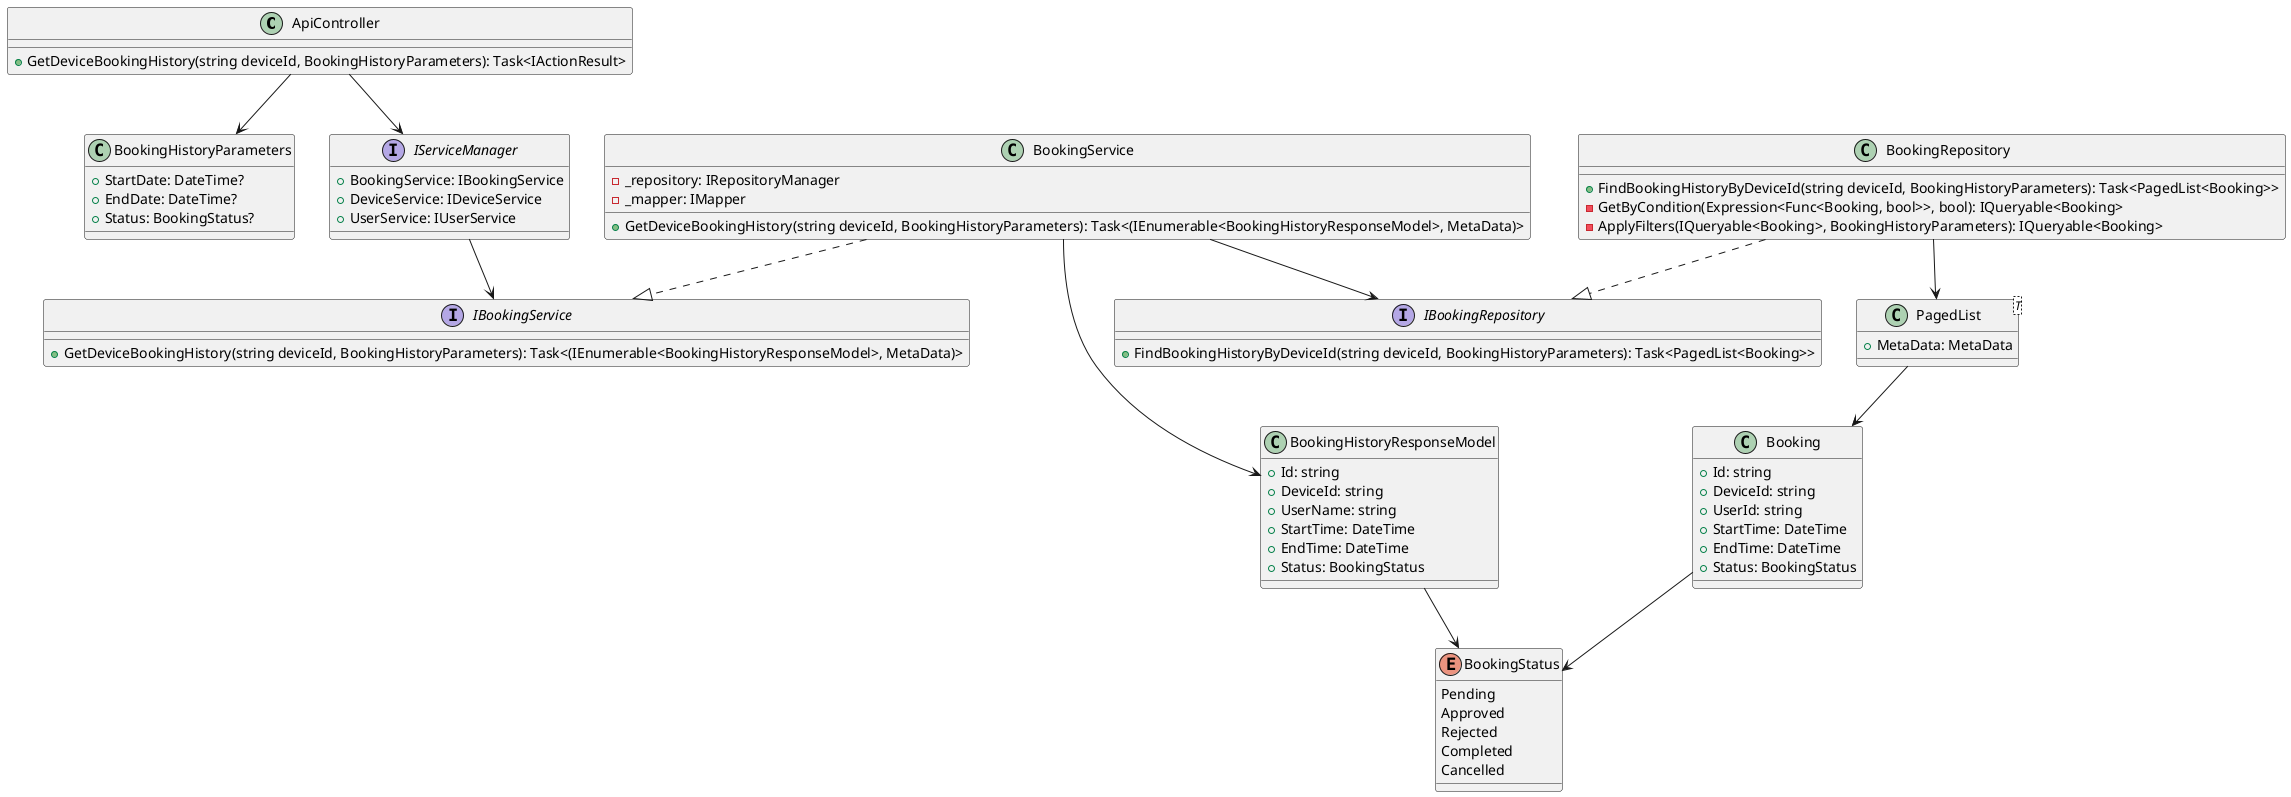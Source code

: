 @startuml
class ApiController {
  +GetDeviceBookingHistory(string deviceId, BookingHistoryParameters): Task<IActionResult>
}

class BookingHistoryParameters {
  +StartDate: DateTime?
  +EndDate: DateTime?
  +Status: BookingStatus?
}

interface IServiceManager {
  +BookingService: IBookingService
  +DeviceService: IDeviceService
  +UserService: IUserService
}

interface IBookingService {
  +GetDeviceBookingHistory(string deviceId, BookingHistoryParameters): Task<(IEnumerable<BookingHistoryResponseModel>, MetaData)>
}

class BookingService {
  -_repository: IRepositoryManager
  -_mapper: IMapper
  +GetDeviceBookingHistory(string deviceId, BookingHistoryParameters): Task<(IEnumerable<BookingHistoryResponseModel>, MetaData)>
}

interface IBookingRepository {
  +FindBookingHistoryByDeviceId(string deviceId, BookingHistoryParameters): Task<PagedList<Booking>>
}

class BookingRepository {
  +FindBookingHistoryByDeviceId(string deviceId, BookingHistoryParameters): Task<PagedList<Booking>>
  -GetByCondition(Expression<Func<Booking, bool>>, bool): IQueryable<Booking>
  -ApplyFilters(IQueryable<Booking>, BookingHistoryParameters): IQueryable<Booking>
}

class PagedList<T> {
  +MetaData: MetaData
}

class Booking {
  +Id: string
  +DeviceId: string
  +UserId: string
  +StartTime: DateTime
  +EndTime: DateTime
  +Status: BookingStatus
}

class BookingHistoryResponseModel {
  +Id: string
  +DeviceId: string
  +UserName: string
  +StartTime: DateTime
  +EndTime: DateTime
  +Status: BookingStatus
}

enum BookingStatus {
  Pending
  Approved
  Rejected
  Completed
  Cancelled
}

ApiController --> IServiceManager
IServiceManager --> IBookingService
BookingService ..|> IBookingService
BookingService --> IBookingRepository
BookingRepository ..|> IBookingRepository
BookingRepository --> PagedList
PagedList --> Booking
BookingService --> BookingHistoryResponseModel
ApiController --> BookingHistoryParameters
Booking --> BookingStatus
BookingHistoryResponseModel --> BookingStatus
@enduml